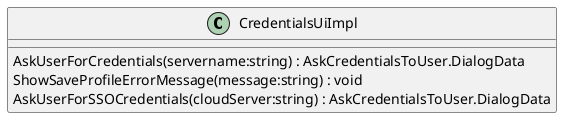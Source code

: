 @startuml
class CredentialsUiImpl {
    AskUserForCredentials(servername:string) : AskCredentialsToUser.DialogData
    ShowSaveProfileErrorMessage(message:string) : void
    AskUserForSSOCredentials(cloudServer:string) : AskCredentialsToUser.DialogData
}
@enduml
